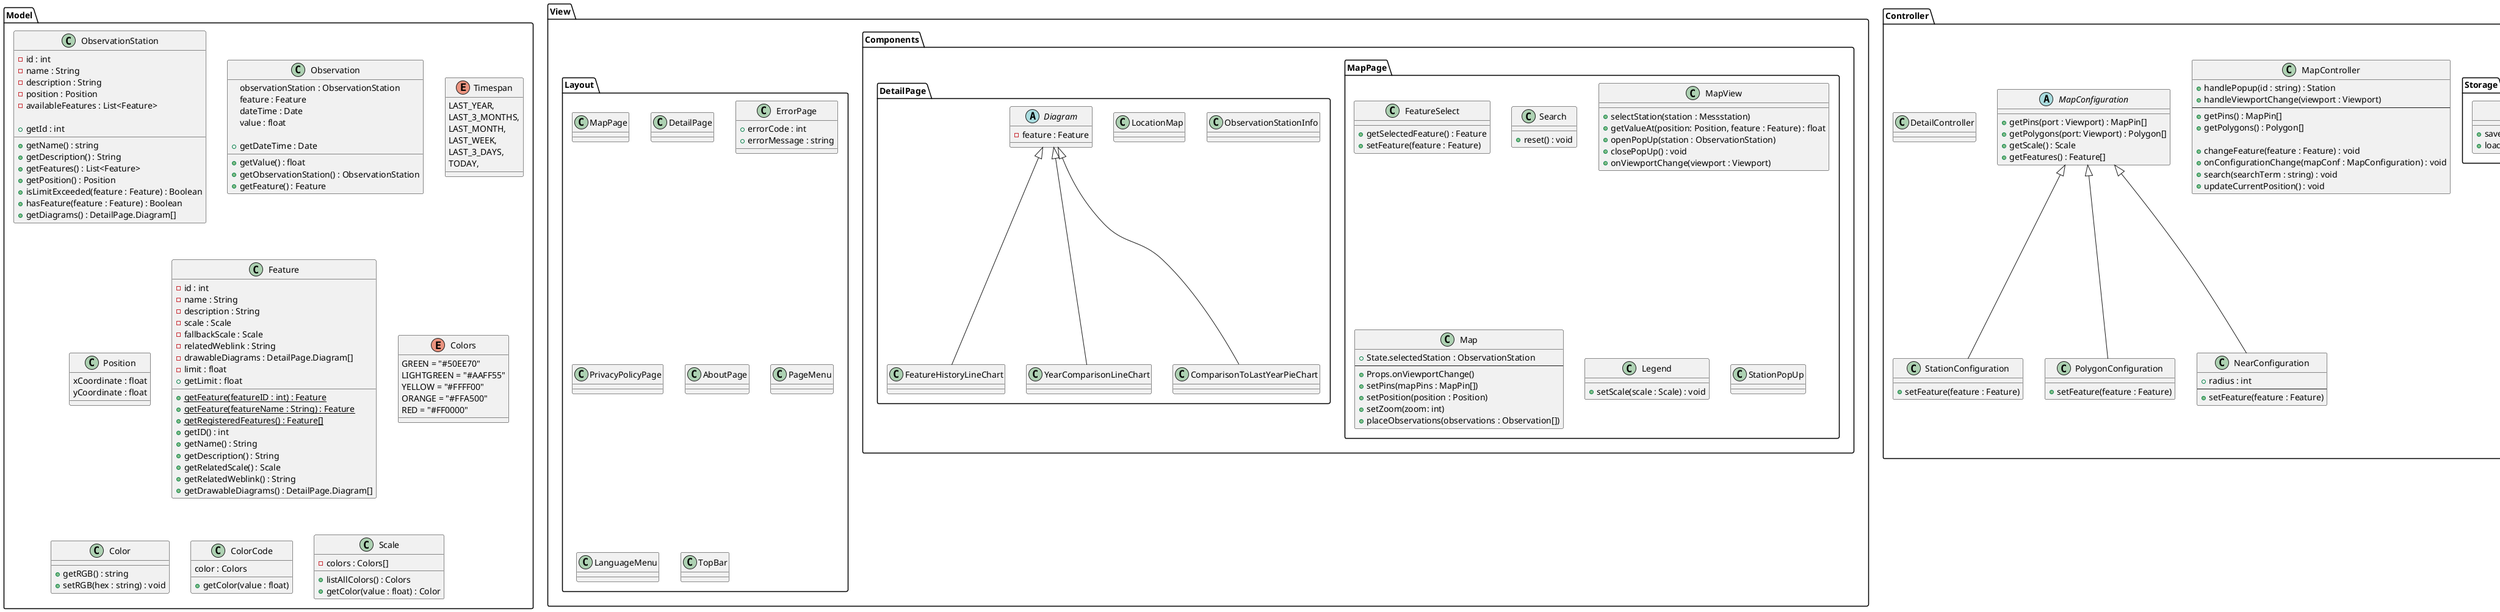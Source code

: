 @startuml MVC

namespace Model {
    class ObservationStation {
        -id : int
        -name : String
        - description : String
        -position : Position
        -availableFeatures : List<Feature>

        + getId : int
        + getName() : string
        + getDescription() : String
        + getFeatures() : List<Feature>
        + getPosition() : Position
        + isLimitExceeded(feature : Feature) : Boolean
        + hasFeature(feature : Feature) : Boolean
        + getDiagrams() : DetailPage.Diagram[]
    }
   
    class Observation {
        observationStation : ObservationStation
        feature : Feature
        dateTime : Date
        value : float

        + getValue() : float
        + getObservationStation() : ObservationStation
        + getFeature() : Feature
        + getDateTime : Date
    }

    enum Timespan {
            LAST_YEAR,
            LAST_3_MONTHS,
            LAST_MONTH,
            LAST_WEEK,
            LAST_3_DAYS,
            TODAY,
        }
    
    class Position {
        xCoordinate : float
        yCoordinate : float
    }

    class Feature {
        - id : int
        - name : String
        - description : String
        - scale : Scale
        - fallbackScale : Scale
        - relatedWeblink : String
        - drawableDiagrams : DetailPage.Diagram[]
        - limit : float
        {static} + getFeature(featureID : int) : Feature
        {static} + getFeature(featureName : String) : Feature
        {static} + getRegisteredFeatures() : Feature[]
        + getID() : int
        + getName() : String
        + getDescription() : String
        + getRelatedScale() : Scale
        + getRelatedWeblink() : String
        + getDrawableDiagrams() : DetailPage.Diagram[]
        + getLimit : float
    }

    enum Colors {
        GREEN = "#50EE70"
        LIGHTGREEN = "#AAFF55"
        YELLOW = "#FFFF00"
        ORANGE = "#FFA500"
        RED = "#FF0000" 
    }

    class Color {
        + getRGB() : string
        + setRGB(hex : string) : void
    }

    class ColorCode {
        color : Colors
        + getColor(value : float)
    }

    class Scale {
        -colors : Colors[]
        +listAllColors() : Colors
        + getColor(value : float) : Color
    }

}

namespace View {
    namespace Components {
        namespace MapPage {
            class FeatureSelect {
                + getSelectedFeature() : Feature
                + setFeature(feature : Feature)
            }
            class Search {
                + reset() : void
            }

            class MapView {
            + selectStation(station : Messstation)
            + getValueAt(position: Position, feature : Feature) : float
            + openPopUp(station : ObservationStation)
            + closePopUp() : void
            + onViewportChange(viewport : Viewport)
        }
            class Map {
                + State.selectedStation : ObservationStation
                --
                + Props.onViewportChange()
                + setPins(mapPins : MapPin[])
                + setPosition(position : Position)
                + setZoom(zoom: int)
                + placeObservations(observations : Observation[])
            }
            class Legend {
                + setScale(scale : Scale) : void
            }
            class StationPopUp
        }
        namespace DetailPage {
            class ObservationStationInfo
            class LocationMap
            abstract Diagram {
                - feature : Feature
            }
            class FeatureHistoryLineChart extends Diagram
            class YearComparisonLineChart extends Diagram
            class ComparisonToLastYearPieChart extends Diagram
        }
    }

    namespace Layout {
        class MapPage
        class DetailPage
        class ErrorPage {
            + errorCode : int
            + errorMessage : string
        }
        class PrivacyPolicyPage
        class AboutPage
        class PageMenu
        class LanguageMenu
        class TopBar
    }
}


namespace Controller {
    namespace Frost {
        class FROSTServer {
            + setUrl(url : string) : void
            + getUrl() : string
        }

        class FROSTQuery {
            + send() : QueryResult
            + setTop(n : int) : void           
            + setSkip(n : int) : void
            + enableCount(set : boolean) : void
            + setOrderBy(orderBy : string) : void
            + setSelect(select : string) : void
            + setFilter(filter : string) : void
            + setExpand(expand : string) : void
            + setId(id : string) : void
        }

        interface QueryResult
        class DataProvider {
            + getLatestObservations(center : Position, radius: int, feature : Feature) : Observation[]
            + getLatestObservation(station : ObservationStation, feature : Feature) : Observation
            + getStationsIn(middle: Position, radius : int) : Station[]
            + getHistoricalObservations(station : Station, start : Date, end : Date, feature : Feature) : Observation[]
            + getHistoricalObservations(station : Station, start : Date, end : Date, frequency : Frequency, feature : Feature) : Observation[]
            + getStation(id : string) : Station
            + getFeature(id : string) : Feature
        }
        class FeatureProvider {
            makeFeature(id : string) : Feature
            getScale(feature : Feature) : Scale
        }
    }
    namespace Storage {
        class Language {
            + getString(id: string) : string
            + loadLanguage(languageId : string)
        }

        class MapConfigurationMemory {
            + save(MapConfiguration conf, viewport : Viewport)
            + load() : (MapConfiguration, Viewport)
        }
    }

    class MapController {
        + handlePopup(id : string) : Station
        + handleViewportChange(viewport : Viewport)
        --
        + getPins() : MapPin[]
        + getPolygons() : Polygon[]

        + changeFeature(feature : Feature) : void
        + onConfigurationChange(mapConf : MapConfiguration) : void
        + search(searchTerm : string) : void
        + updateCurrentPosition() : void
    }

    abstract MapConfiguration {
        + getPins(port : Viewport) : MapPin[]
        + getPolygons(port: Viewport) : Polygon[]
        + getScale() : Scale
        + getFeatures() : Feature[]
    }

    class StationConfiguration extends MapConfiguration {
        + setFeature(feature : Feature)
    }

    class PolygonConfiguration extends MapConfiguration {
        + setFeature(feature : Feature)
    }

    class NearConfiguration extends MapConfiguration {
        + radius : int
        --
        + setFeature(feature : Feature)
    }

    class DetailController {
        
    }


}

@enduml